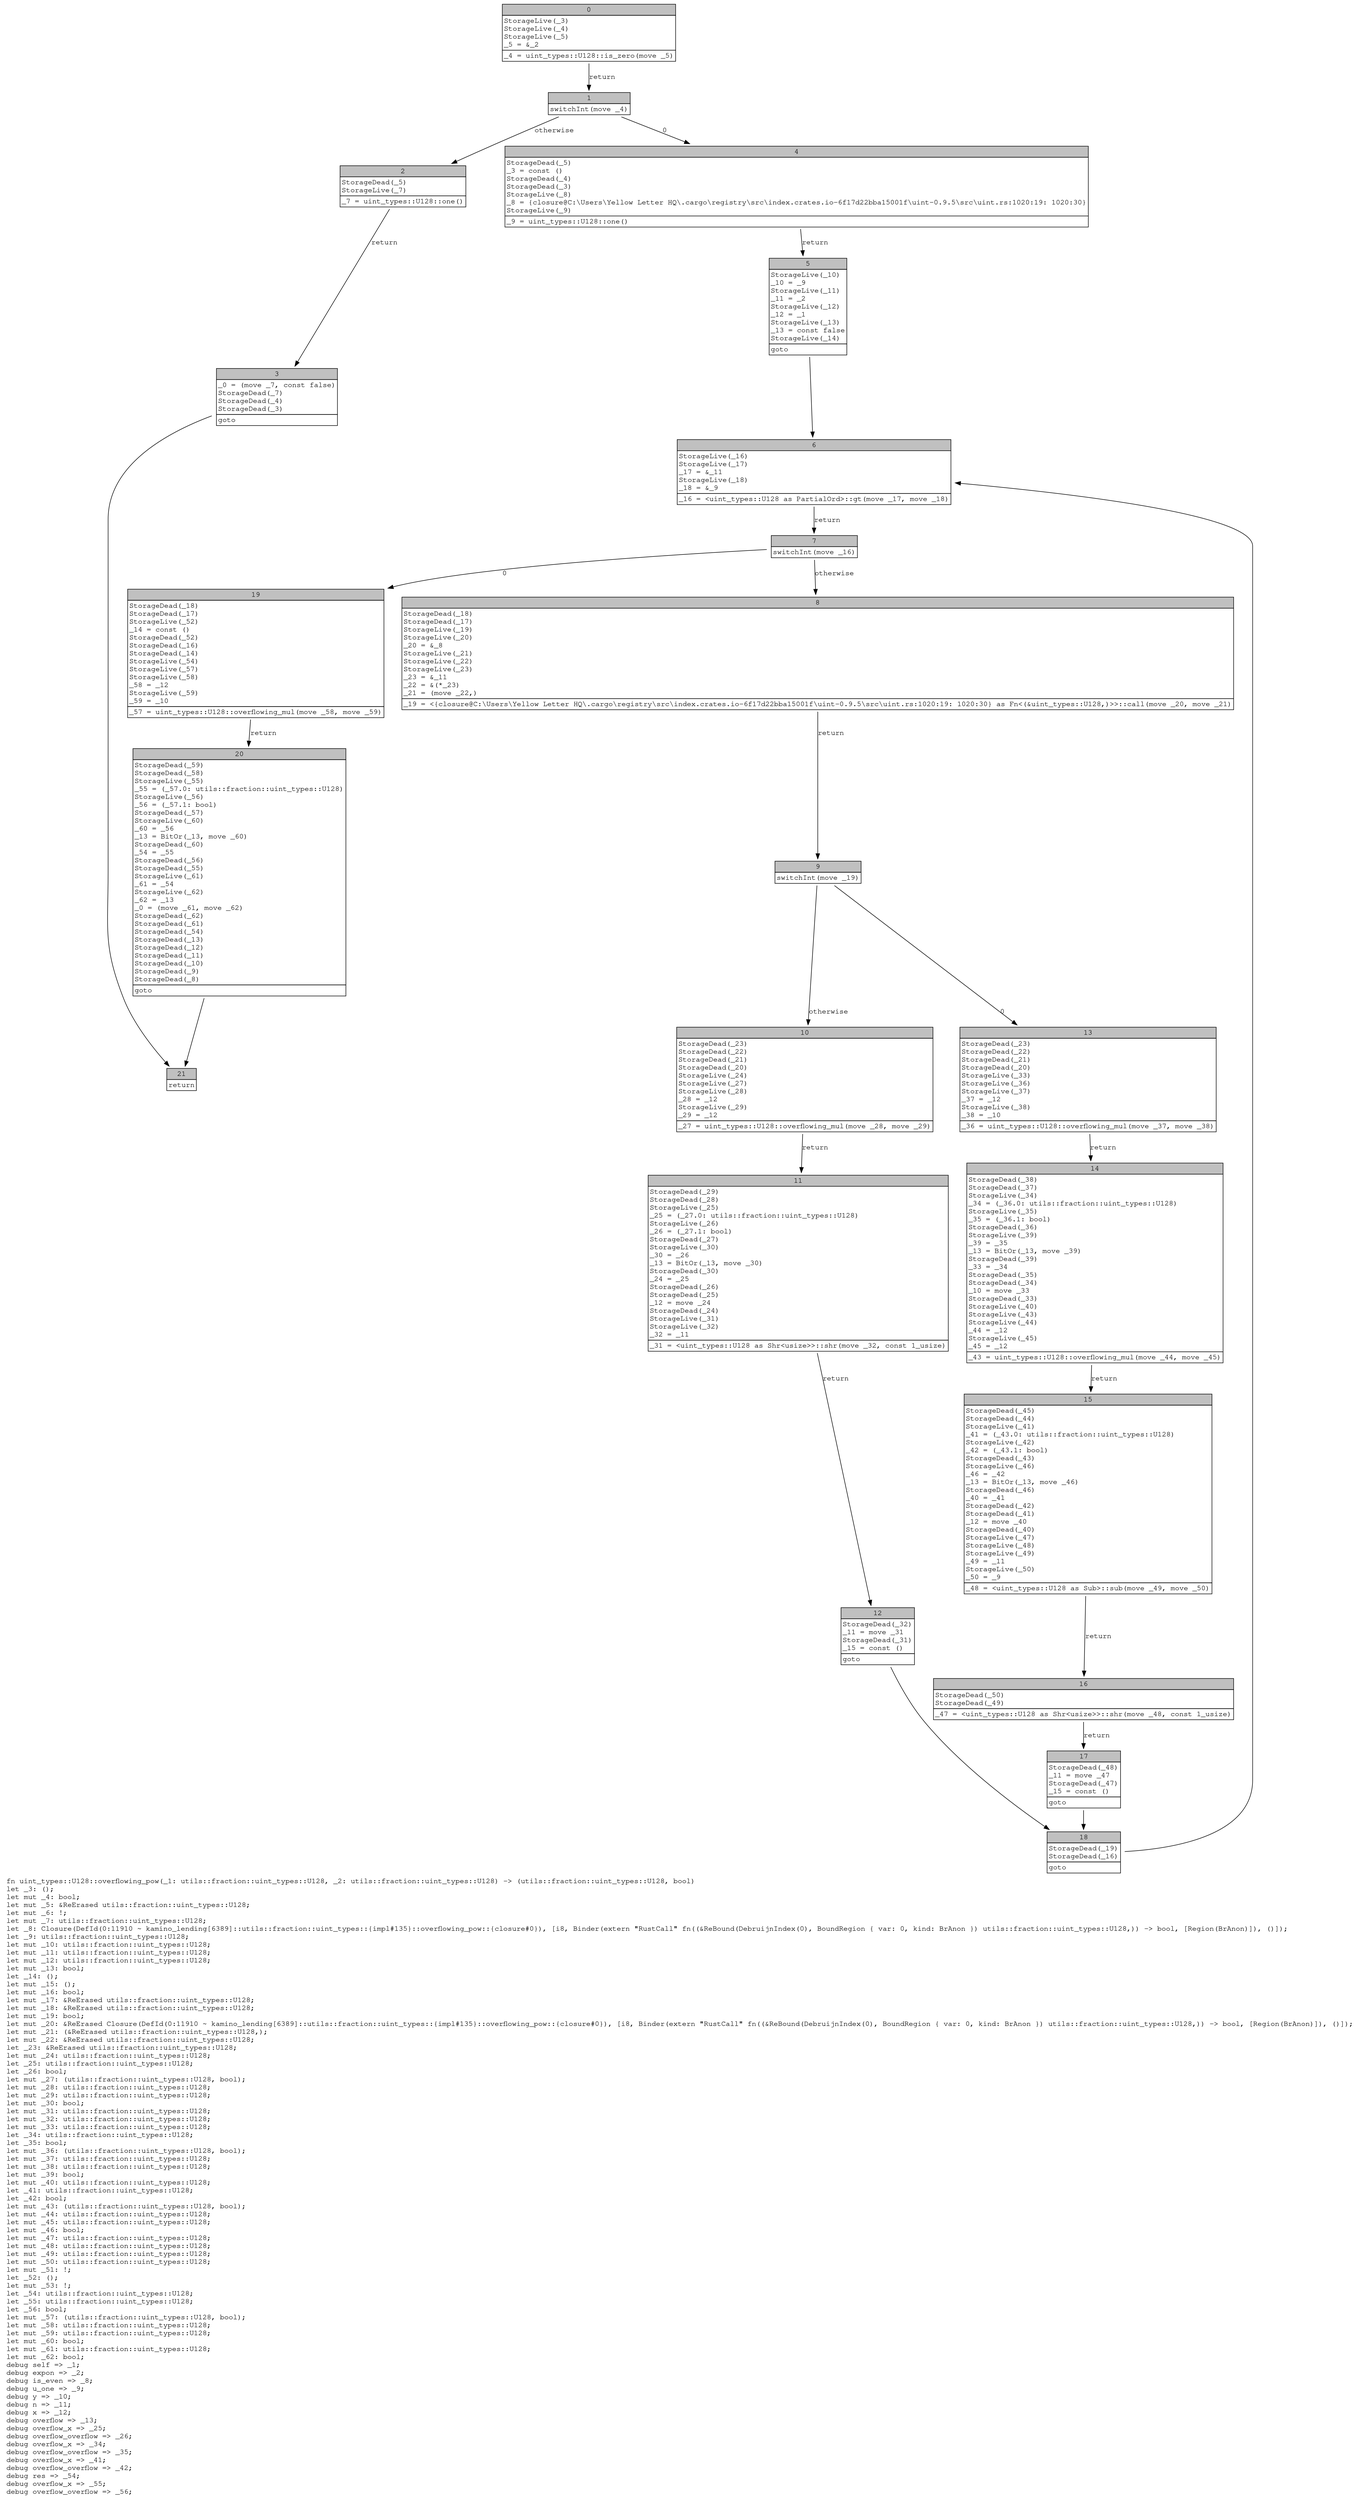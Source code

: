 digraph Mir_0_11909 {
    graph [fontname="Courier, monospace"];
    node [fontname="Courier, monospace"];
    edge [fontname="Courier, monospace"];
    label=<fn uint_types::U128::overflowing_pow(_1: utils::fraction::uint_types::U128, _2: utils::fraction::uint_types::U128) -&gt; (utils::fraction::uint_types::U128, bool)<br align="left"/>let _3: ();<br align="left"/>let mut _4: bool;<br align="left"/>let mut _5: &amp;ReErased utils::fraction::uint_types::U128;<br align="left"/>let mut _6: !;<br align="left"/>let mut _7: utils::fraction::uint_types::U128;<br align="left"/>let _8: Closure(DefId(0:11910 ~ kamino_lending[6389]::utils::fraction::uint_types::{impl#135}::overflowing_pow::{closure#0}), [i8, Binder(extern &quot;RustCall&quot; fn((&amp;ReBound(DebruijnIndex(0), BoundRegion { var: 0, kind: BrAnon }) utils::fraction::uint_types::U128,)) -&gt; bool, [Region(BrAnon)]), ()]);<br align="left"/>let _9: utils::fraction::uint_types::U128;<br align="left"/>let mut _10: utils::fraction::uint_types::U128;<br align="left"/>let mut _11: utils::fraction::uint_types::U128;<br align="left"/>let mut _12: utils::fraction::uint_types::U128;<br align="left"/>let mut _13: bool;<br align="left"/>let _14: ();<br align="left"/>let mut _15: ();<br align="left"/>let mut _16: bool;<br align="left"/>let mut _17: &amp;ReErased utils::fraction::uint_types::U128;<br align="left"/>let mut _18: &amp;ReErased utils::fraction::uint_types::U128;<br align="left"/>let mut _19: bool;<br align="left"/>let mut _20: &amp;ReErased Closure(DefId(0:11910 ~ kamino_lending[6389]::utils::fraction::uint_types::{impl#135}::overflowing_pow::{closure#0}), [i8, Binder(extern &quot;RustCall&quot; fn((&amp;ReBound(DebruijnIndex(0), BoundRegion { var: 0, kind: BrAnon }) utils::fraction::uint_types::U128,)) -&gt; bool, [Region(BrAnon)]), ()]);<br align="left"/>let mut _21: (&amp;ReErased utils::fraction::uint_types::U128,);<br align="left"/>let mut _22: &amp;ReErased utils::fraction::uint_types::U128;<br align="left"/>let _23: &amp;ReErased utils::fraction::uint_types::U128;<br align="left"/>let mut _24: utils::fraction::uint_types::U128;<br align="left"/>let _25: utils::fraction::uint_types::U128;<br align="left"/>let _26: bool;<br align="left"/>let mut _27: (utils::fraction::uint_types::U128, bool);<br align="left"/>let mut _28: utils::fraction::uint_types::U128;<br align="left"/>let mut _29: utils::fraction::uint_types::U128;<br align="left"/>let mut _30: bool;<br align="left"/>let mut _31: utils::fraction::uint_types::U128;<br align="left"/>let mut _32: utils::fraction::uint_types::U128;<br align="left"/>let mut _33: utils::fraction::uint_types::U128;<br align="left"/>let _34: utils::fraction::uint_types::U128;<br align="left"/>let _35: bool;<br align="left"/>let mut _36: (utils::fraction::uint_types::U128, bool);<br align="left"/>let mut _37: utils::fraction::uint_types::U128;<br align="left"/>let mut _38: utils::fraction::uint_types::U128;<br align="left"/>let mut _39: bool;<br align="left"/>let mut _40: utils::fraction::uint_types::U128;<br align="left"/>let _41: utils::fraction::uint_types::U128;<br align="left"/>let _42: bool;<br align="left"/>let mut _43: (utils::fraction::uint_types::U128, bool);<br align="left"/>let mut _44: utils::fraction::uint_types::U128;<br align="left"/>let mut _45: utils::fraction::uint_types::U128;<br align="left"/>let mut _46: bool;<br align="left"/>let mut _47: utils::fraction::uint_types::U128;<br align="left"/>let mut _48: utils::fraction::uint_types::U128;<br align="left"/>let mut _49: utils::fraction::uint_types::U128;<br align="left"/>let mut _50: utils::fraction::uint_types::U128;<br align="left"/>let mut _51: !;<br align="left"/>let _52: ();<br align="left"/>let mut _53: !;<br align="left"/>let _54: utils::fraction::uint_types::U128;<br align="left"/>let _55: utils::fraction::uint_types::U128;<br align="left"/>let _56: bool;<br align="left"/>let mut _57: (utils::fraction::uint_types::U128, bool);<br align="left"/>let mut _58: utils::fraction::uint_types::U128;<br align="left"/>let mut _59: utils::fraction::uint_types::U128;<br align="left"/>let mut _60: bool;<br align="left"/>let mut _61: utils::fraction::uint_types::U128;<br align="left"/>let mut _62: bool;<br align="left"/>debug self =&gt; _1;<br align="left"/>debug expon =&gt; _2;<br align="left"/>debug is_even =&gt; _8;<br align="left"/>debug u_one =&gt; _9;<br align="left"/>debug y =&gt; _10;<br align="left"/>debug n =&gt; _11;<br align="left"/>debug x =&gt; _12;<br align="left"/>debug overflow =&gt; _13;<br align="left"/>debug overflow_x =&gt; _25;<br align="left"/>debug overflow_overflow =&gt; _26;<br align="left"/>debug overflow_x =&gt; _34;<br align="left"/>debug overflow_overflow =&gt; _35;<br align="left"/>debug overflow_x =&gt; _41;<br align="left"/>debug overflow_overflow =&gt; _42;<br align="left"/>debug res =&gt; _54;<br align="left"/>debug overflow_x =&gt; _55;<br align="left"/>debug overflow_overflow =&gt; _56;<br align="left"/>>;
    bb0__0_11909 [shape="none", label=<<table border="0" cellborder="1" cellspacing="0"><tr><td bgcolor="gray" align="center" colspan="1">0</td></tr><tr><td align="left" balign="left">StorageLive(_3)<br/>StorageLive(_4)<br/>StorageLive(_5)<br/>_5 = &amp;_2<br/></td></tr><tr><td align="left">_4 = uint_types::U128::is_zero(move _5)</td></tr></table>>];
    bb1__0_11909 [shape="none", label=<<table border="0" cellborder="1" cellspacing="0"><tr><td bgcolor="gray" align="center" colspan="1">1</td></tr><tr><td align="left">switchInt(move _4)</td></tr></table>>];
    bb2__0_11909 [shape="none", label=<<table border="0" cellborder="1" cellspacing="0"><tr><td bgcolor="gray" align="center" colspan="1">2</td></tr><tr><td align="left" balign="left">StorageDead(_5)<br/>StorageLive(_7)<br/></td></tr><tr><td align="left">_7 = uint_types::U128::one()</td></tr></table>>];
    bb3__0_11909 [shape="none", label=<<table border="0" cellborder="1" cellspacing="0"><tr><td bgcolor="gray" align="center" colspan="1">3</td></tr><tr><td align="left" balign="left">_0 = (move _7, const false)<br/>StorageDead(_7)<br/>StorageDead(_4)<br/>StorageDead(_3)<br/></td></tr><tr><td align="left">goto</td></tr></table>>];
    bb4__0_11909 [shape="none", label=<<table border="0" cellborder="1" cellspacing="0"><tr><td bgcolor="gray" align="center" colspan="1">4</td></tr><tr><td align="left" balign="left">StorageDead(_5)<br/>_3 = const ()<br/>StorageDead(_4)<br/>StorageDead(_3)<br/>StorageLive(_8)<br/>_8 = {closure@C:\Users\Yellow Letter HQ\.cargo\registry\src\index.crates.io-6f17d22bba15001f\uint-0.9.5\src\uint.rs:1020:19: 1020:30}<br/>StorageLive(_9)<br/></td></tr><tr><td align="left">_9 = uint_types::U128::one()</td></tr></table>>];
    bb5__0_11909 [shape="none", label=<<table border="0" cellborder="1" cellspacing="0"><tr><td bgcolor="gray" align="center" colspan="1">5</td></tr><tr><td align="left" balign="left">StorageLive(_10)<br/>_10 = _9<br/>StorageLive(_11)<br/>_11 = _2<br/>StorageLive(_12)<br/>_12 = _1<br/>StorageLive(_13)<br/>_13 = const false<br/>StorageLive(_14)<br/></td></tr><tr><td align="left">goto</td></tr></table>>];
    bb6__0_11909 [shape="none", label=<<table border="0" cellborder="1" cellspacing="0"><tr><td bgcolor="gray" align="center" colspan="1">6</td></tr><tr><td align="left" balign="left">StorageLive(_16)<br/>StorageLive(_17)<br/>_17 = &amp;_11<br/>StorageLive(_18)<br/>_18 = &amp;_9<br/></td></tr><tr><td align="left">_16 = &lt;uint_types::U128 as PartialOrd&gt;::gt(move _17, move _18)</td></tr></table>>];
    bb7__0_11909 [shape="none", label=<<table border="0" cellborder="1" cellspacing="0"><tr><td bgcolor="gray" align="center" colspan="1">7</td></tr><tr><td align="left">switchInt(move _16)</td></tr></table>>];
    bb8__0_11909 [shape="none", label=<<table border="0" cellborder="1" cellspacing="0"><tr><td bgcolor="gray" align="center" colspan="1">8</td></tr><tr><td align="left" balign="left">StorageDead(_18)<br/>StorageDead(_17)<br/>StorageLive(_19)<br/>StorageLive(_20)<br/>_20 = &amp;_8<br/>StorageLive(_21)<br/>StorageLive(_22)<br/>StorageLive(_23)<br/>_23 = &amp;_11<br/>_22 = &amp;(*_23)<br/>_21 = (move _22,)<br/></td></tr><tr><td align="left">_19 = &lt;{closure@C:\Users\Yellow Letter HQ\.cargo\registry\src\index.crates.io-6f17d22bba15001f\uint-0.9.5\src\uint.rs:1020:19: 1020:30} as Fn&lt;(&amp;uint_types::U128,)&gt;&gt;::call(move _20, move _21)</td></tr></table>>];
    bb9__0_11909 [shape="none", label=<<table border="0" cellborder="1" cellspacing="0"><tr><td bgcolor="gray" align="center" colspan="1">9</td></tr><tr><td align="left">switchInt(move _19)</td></tr></table>>];
    bb10__0_11909 [shape="none", label=<<table border="0" cellborder="1" cellspacing="0"><tr><td bgcolor="gray" align="center" colspan="1">10</td></tr><tr><td align="left" balign="left">StorageDead(_23)<br/>StorageDead(_22)<br/>StorageDead(_21)<br/>StorageDead(_20)<br/>StorageLive(_24)<br/>StorageLive(_27)<br/>StorageLive(_28)<br/>_28 = _12<br/>StorageLive(_29)<br/>_29 = _12<br/></td></tr><tr><td align="left">_27 = uint_types::U128::overflowing_mul(move _28, move _29)</td></tr></table>>];
    bb11__0_11909 [shape="none", label=<<table border="0" cellborder="1" cellspacing="0"><tr><td bgcolor="gray" align="center" colspan="1">11</td></tr><tr><td align="left" balign="left">StorageDead(_29)<br/>StorageDead(_28)<br/>StorageLive(_25)<br/>_25 = (_27.0: utils::fraction::uint_types::U128)<br/>StorageLive(_26)<br/>_26 = (_27.1: bool)<br/>StorageDead(_27)<br/>StorageLive(_30)<br/>_30 = _26<br/>_13 = BitOr(_13, move _30)<br/>StorageDead(_30)<br/>_24 = _25<br/>StorageDead(_26)<br/>StorageDead(_25)<br/>_12 = move _24<br/>StorageDead(_24)<br/>StorageLive(_31)<br/>StorageLive(_32)<br/>_32 = _11<br/></td></tr><tr><td align="left">_31 = &lt;uint_types::U128 as Shr&lt;usize&gt;&gt;::shr(move _32, const 1_usize)</td></tr></table>>];
    bb12__0_11909 [shape="none", label=<<table border="0" cellborder="1" cellspacing="0"><tr><td bgcolor="gray" align="center" colspan="1">12</td></tr><tr><td align="left" balign="left">StorageDead(_32)<br/>_11 = move _31<br/>StorageDead(_31)<br/>_15 = const ()<br/></td></tr><tr><td align="left">goto</td></tr></table>>];
    bb13__0_11909 [shape="none", label=<<table border="0" cellborder="1" cellspacing="0"><tr><td bgcolor="gray" align="center" colspan="1">13</td></tr><tr><td align="left" balign="left">StorageDead(_23)<br/>StorageDead(_22)<br/>StorageDead(_21)<br/>StorageDead(_20)<br/>StorageLive(_33)<br/>StorageLive(_36)<br/>StorageLive(_37)<br/>_37 = _12<br/>StorageLive(_38)<br/>_38 = _10<br/></td></tr><tr><td align="left">_36 = uint_types::U128::overflowing_mul(move _37, move _38)</td></tr></table>>];
    bb14__0_11909 [shape="none", label=<<table border="0" cellborder="1" cellspacing="0"><tr><td bgcolor="gray" align="center" colspan="1">14</td></tr><tr><td align="left" balign="left">StorageDead(_38)<br/>StorageDead(_37)<br/>StorageLive(_34)<br/>_34 = (_36.0: utils::fraction::uint_types::U128)<br/>StorageLive(_35)<br/>_35 = (_36.1: bool)<br/>StorageDead(_36)<br/>StorageLive(_39)<br/>_39 = _35<br/>_13 = BitOr(_13, move _39)<br/>StorageDead(_39)<br/>_33 = _34<br/>StorageDead(_35)<br/>StorageDead(_34)<br/>_10 = move _33<br/>StorageDead(_33)<br/>StorageLive(_40)<br/>StorageLive(_43)<br/>StorageLive(_44)<br/>_44 = _12<br/>StorageLive(_45)<br/>_45 = _12<br/></td></tr><tr><td align="left">_43 = uint_types::U128::overflowing_mul(move _44, move _45)</td></tr></table>>];
    bb15__0_11909 [shape="none", label=<<table border="0" cellborder="1" cellspacing="0"><tr><td bgcolor="gray" align="center" colspan="1">15</td></tr><tr><td align="left" balign="left">StorageDead(_45)<br/>StorageDead(_44)<br/>StorageLive(_41)<br/>_41 = (_43.0: utils::fraction::uint_types::U128)<br/>StorageLive(_42)<br/>_42 = (_43.1: bool)<br/>StorageDead(_43)<br/>StorageLive(_46)<br/>_46 = _42<br/>_13 = BitOr(_13, move _46)<br/>StorageDead(_46)<br/>_40 = _41<br/>StorageDead(_42)<br/>StorageDead(_41)<br/>_12 = move _40<br/>StorageDead(_40)<br/>StorageLive(_47)<br/>StorageLive(_48)<br/>StorageLive(_49)<br/>_49 = _11<br/>StorageLive(_50)<br/>_50 = _9<br/></td></tr><tr><td align="left">_48 = &lt;uint_types::U128 as Sub&gt;::sub(move _49, move _50)</td></tr></table>>];
    bb16__0_11909 [shape="none", label=<<table border="0" cellborder="1" cellspacing="0"><tr><td bgcolor="gray" align="center" colspan="1">16</td></tr><tr><td align="left" balign="left">StorageDead(_50)<br/>StorageDead(_49)<br/></td></tr><tr><td align="left">_47 = &lt;uint_types::U128 as Shr&lt;usize&gt;&gt;::shr(move _48, const 1_usize)</td></tr></table>>];
    bb17__0_11909 [shape="none", label=<<table border="0" cellborder="1" cellspacing="0"><tr><td bgcolor="gray" align="center" colspan="1">17</td></tr><tr><td align="left" balign="left">StorageDead(_48)<br/>_11 = move _47<br/>StorageDead(_47)<br/>_15 = const ()<br/></td></tr><tr><td align="left">goto</td></tr></table>>];
    bb18__0_11909 [shape="none", label=<<table border="0" cellborder="1" cellspacing="0"><tr><td bgcolor="gray" align="center" colspan="1">18</td></tr><tr><td align="left" balign="left">StorageDead(_19)<br/>StorageDead(_16)<br/></td></tr><tr><td align="left">goto</td></tr></table>>];
    bb19__0_11909 [shape="none", label=<<table border="0" cellborder="1" cellspacing="0"><tr><td bgcolor="gray" align="center" colspan="1">19</td></tr><tr><td align="left" balign="left">StorageDead(_18)<br/>StorageDead(_17)<br/>StorageLive(_52)<br/>_14 = const ()<br/>StorageDead(_52)<br/>StorageDead(_16)<br/>StorageDead(_14)<br/>StorageLive(_54)<br/>StorageLive(_57)<br/>StorageLive(_58)<br/>_58 = _12<br/>StorageLive(_59)<br/>_59 = _10<br/></td></tr><tr><td align="left">_57 = uint_types::U128::overflowing_mul(move _58, move _59)</td></tr></table>>];
    bb20__0_11909 [shape="none", label=<<table border="0" cellborder="1" cellspacing="0"><tr><td bgcolor="gray" align="center" colspan="1">20</td></tr><tr><td align="left" balign="left">StorageDead(_59)<br/>StorageDead(_58)<br/>StorageLive(_55)<br/>_55 = (_57.0: utils::fraction::uint_types::U128)<br/>StorageLive(_56)<br/>_56 = (_57.1: bool)<br/>StorageDead(_57)<br/>StorageLive(_60)<br/>_60 = _56<br/>_13 = BitOr(_13, move _60)<br/>StorageDead(_60)<br/>_54 = _55<br/>StorageDead(_56)<br/>StorageDead(_55)<br/>StorageLive(_61)<br/>_61 = _54<br/>StorageLive(_62)<br/>_62 = _13<br/>_0 = (move _61, move _62)<br/>StorageDead(_62)<br/>StorageDead(_61)<br/>StorageDead(_54)<br/>StorageDead(_13)<br/>StorageDead(_12)<br/>StorageDead(_11)<br/>StorageDead(_10)<br/>StorageDead(_9)<br/>StorageDead(_8)<br/></td></tr><tr><td align="left">goto</td></tr></table>>];
    bb21__0_11909 [shape="none", label=<<table border="0" cellborder="1" cellspacing="0"><tr><td bgcolor="gray" align="center" colspan="1">21</td></tr><tr><td align="left">return</td></tr></table>>];
    bb0__0_11909 -> bb1__0_11909 [label="return"];
    bb1__0_11909 -> bb4__0_11909 [label="0"];
    bb1__0_11909 -> bb2__0_11909 [label="otherwise"];
    bb2__0_11909 -> bb3__0_11909 [label="return"];
    bb3__0_11909 -> bb21__0_11909 [label=""];
    bb4__0_11909 -> bb5__0_11909 [label="return"];
    bb5__0_11909 -> bb6__0_11909 [label=""];
    bb6__0_11909 -> bb7__0_11909 [label="return"];
    bb7__0_11909 -> bb19__0_11909 [label="0"];
    bb7__0_11909 -> bb8__0_11909 [label="otherwise"];
    bb8__0_11909 -> bb9__0_11909 [label="return"];
    bb9__0_11909 -> bb13__0_11909 [label="0"];
    bb9__0_11909 -> bb10__0_11909 [label="otherwise"];
    bb10__0_11909 -> bb11__0_11909 [label="return"];
    bb11__0_11909 -> bb12__0_11909 [label="return"];
    bb12__0_11909 -> bb18__0_11909 [label=""];
    bb13__0_11909 -> bb14__0_11909 [label="return"];
    bb14__0_11909 -> bb15__0_11909 [label="return"];
    bb15__0_11909 -> bb16__0_11909 [label="return"];
    bb16__0_11909 -> bb17__0_11909 [label="return"];
    bb17__0_11909 -> bb18__0_11909 [label=""];
    bb18__0_11909 -> bb6__0_11909 [label=""];
    bb19__0_11909 -> bb20__0_11909 [label="return"];
    bb20__0_11909 -> bb21__0_11909 [label=""];
}
